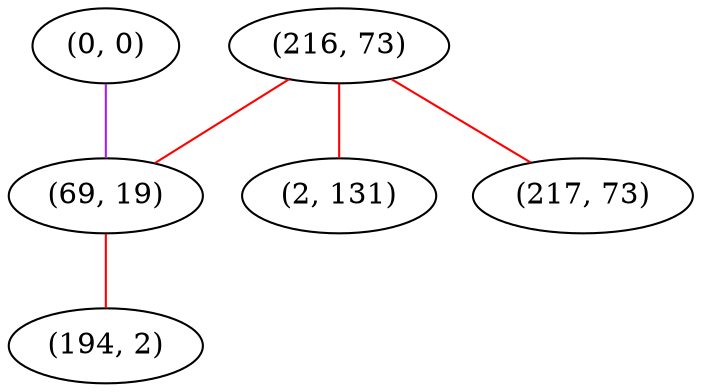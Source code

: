 graph "" {
"(216, 73)";
"(0, 0)";
"(69, 19)";
"(2, 131)";
"(194, 2)";
"(217, 73)";
"(216, 73)" -- "(2, 131)"  [color=red, key=0, weight=1];
"(216, 73)" -- "(217, 73)"  [color=red, key=0, weight=1];
"(216, 73)" -- "(69, 19)"  [color=red, key=0, weight=1];
"(0, 0)" -- "(69, 19)"  [color=purple, key=0, weight=4];
"(69, 19)" -- "(194, 2)"  [color=red, key=0, weight=1];
}
